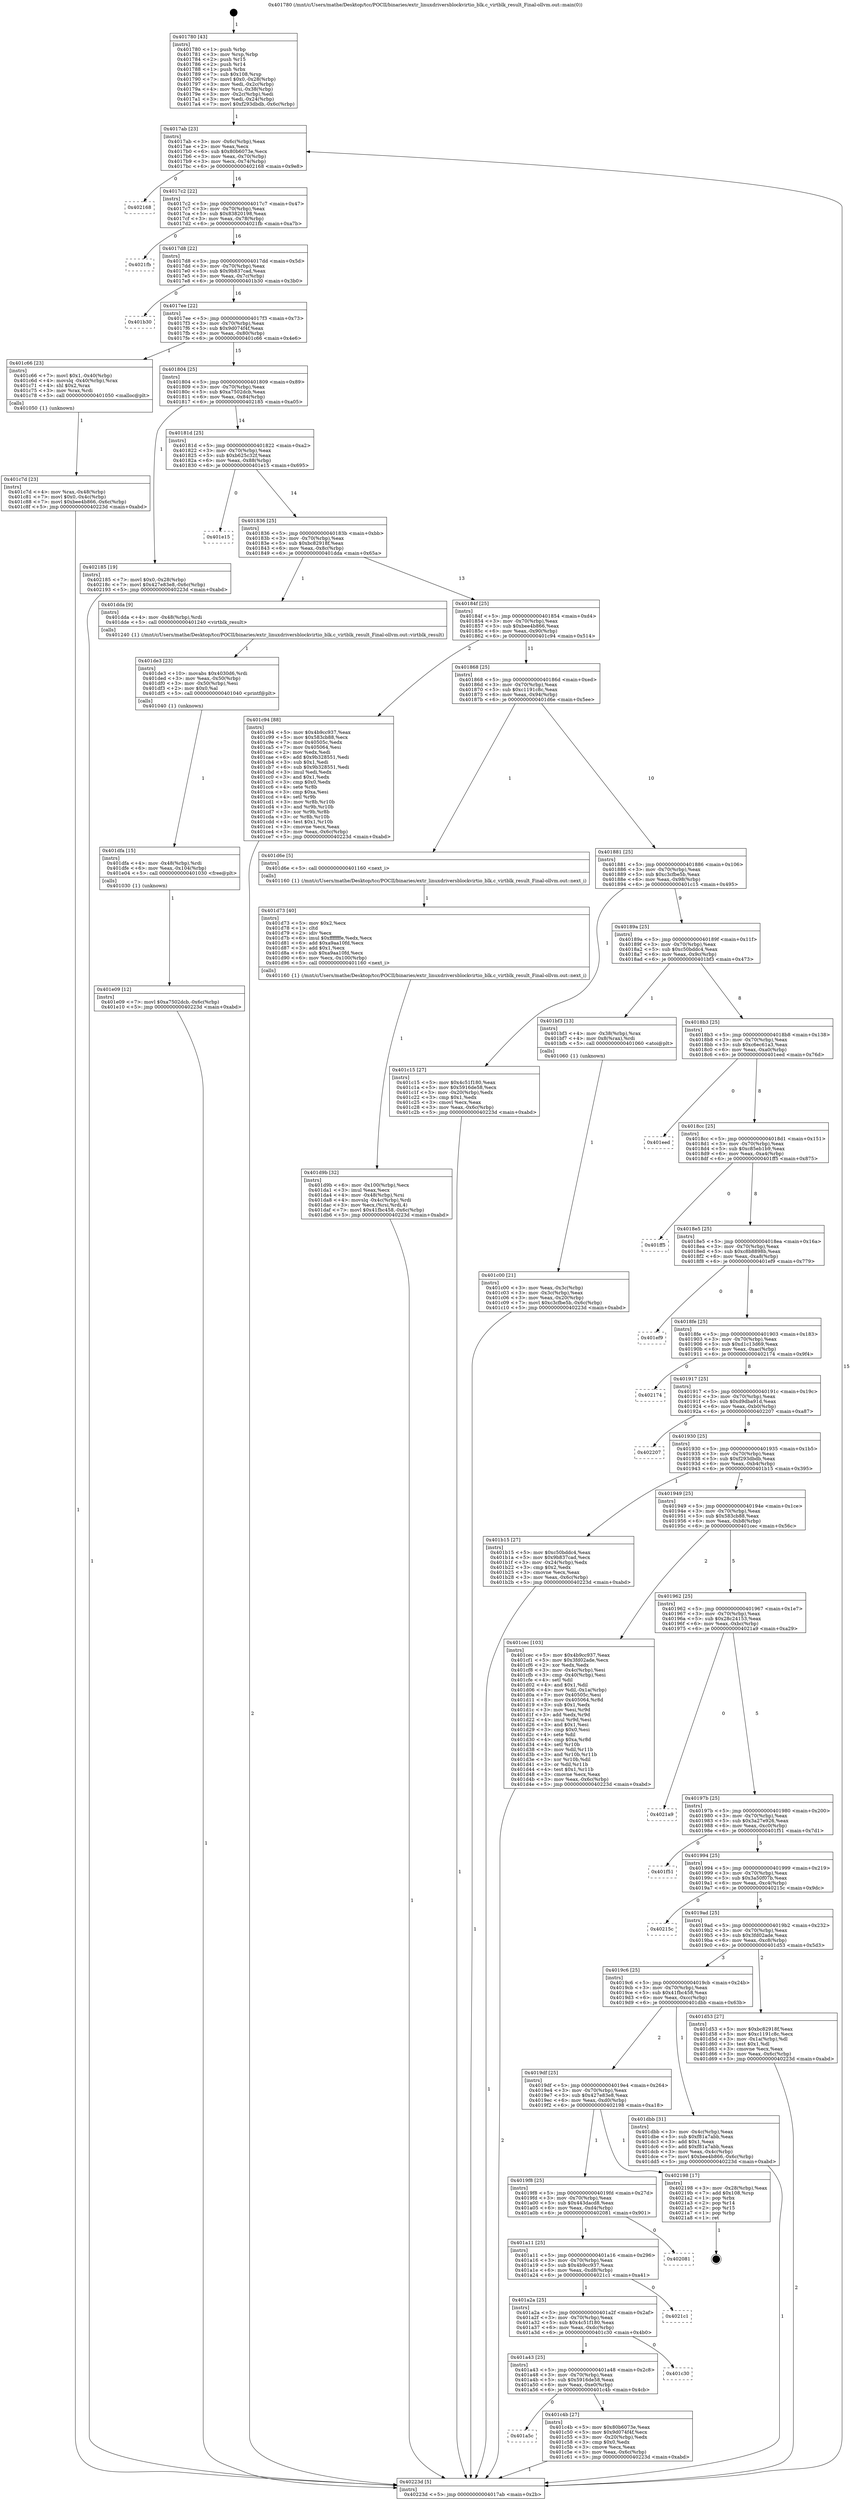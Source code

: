 digraph "0x401780" {
  label = "0x401780 (/mnt/c/Users/mathe/Desktop/tcc/POCII/binaries/extr_linuxdriversblockvirtio_blk.c_virtblk_result_Final-ollvm.out::main(0))"
  labelloc = "t"
  node[shape=record]

  Entry [label="",width=0.3,height=0.3,shape=circle,fillcolor=black,style=filled]
  "0x4017ab" [label="{
     0x4017ab [23]\l
     | [instrs]\l
     &nbsp;&nbsp;0x4017ab \<+3\>: mov -0x6c(%rbp),%eax\l
     &nbsp;&nbsp;0x4017ae \<+2\>: mov %eax,%ecx\l
     &nbsp;&nbsp;0x4017b0 \<+6\>: sub $0x80b6073e,%ecx\l
     &nbsp;&nbsp;0x4017b6 \<+3\>: mov %eax,-0x70(%rbp)\l
     &nbsp;&nbsp;0x4017b9 \<+3\>: mov %ecx,-0x74(%rbp)\l
     &nbsp;&nbsp;0x4017bc \<+6\>: je 0000000000402168 \<main+0x9e8\>\l
  }"]
  "0x402168" [label="{
     0x402168\l
  }", style=dashed]
  "0x4017c2" [label="{
     0x4017c2 [22]\l
     | [instrs]\l
     &nbsp;&nbsp;0x4017c2 \<+5\>: jmp 00000000004017c7 \<main+0x47\>\l
     &nbsp;&nbsp;0x4017c7 \<+3\>: mov -0x70(%rbp),%eax\l
     &nbsp;&nbsp;0x4017ca \<+5\>: sub $0x83820198,%eax\l
     &nbsp;&nbsp;0x4017cf \<+3\>: mov %eax,-0x78(%rbp)\l
     &nbsp;&nbsp;0x4017d2 \<+6\>: je 00000000004021fb \<main+0xa7b\>\l
  }"]
  Exit [label="",width=0.3,height=0.3,shape=circle,fillcolor=black,style=filled,peripheries=2]
  "0x4021fb" [label="{
     0x4021fb\l
  }", style=dashed]
  "0x4017d8" [label="{
     0x4017d8 [22]\l
     | [instrs]\l
     &nbsp;&nbsp;0x4017d8 \<+5\>: jmp 00000000004017dd \<main+0x5d\>\l
     &nbsp;&nbsp;0x4017dd \<+3\>: mov -0x70(%rbp),%eax\l
     &nbsp;&nbsp;0x4017e0 \<+5\>: sub $0x9b837cad,%eax\l
     &nbsp;&nbsp;0x4017e5 \<+3\>: mov %eax,-0x7c(%rbp)\l
     &nbsp;&nbsp;0x4017e8 \<+6\>: je 0000000000401b30 \<main+0x3b0\>\l
  }"]
  "0x401e09" [label="{
     0x401e09 [12]\l
     | [instrs]\l
     &nbsp;&nbsp;0x401e09 \<+7\>: movl $0xa7502dcb,-0x6c(%rbp)\l
     &nbsp;&nbsp;0x401e10 \<+5\>: jmp 000000000040223d \<main+0xabd\>\l
  }"]
  "0x401b30" [label="{
     0x401b30\l
  }", style=dashed]
  "0x4017ee" [label="{
     0x4017ee [22]\l
     | [instrs]\l
     &nbsp;&nbsp;0x4017ee \<+5\>: jmp 00000000004017f3 \<main+0x73\>\l
     &nbsp;&nbsp;0x4017f3 \<+3\>: mov -0x70(%rbp),%eax\l
     &nbsp;&nbsp;0x4017f6 \<+5\>: sub $0x9d074f4f,%eax\l
     &nbsp;&nbsp;0x4017fb \<+3\>: mov %eax,-0x80(%rbp)\l
     &nbsp;&nbsp;0x4017fe \<+6\>: je 0000000000401c66 \<main+0x4e6\>\l
  }"]
  "0x401dfa" [label="{
     0x401dfa [15]\l
     | [instrs]\l
     &nbsp;&nbsp;0x401dfa \<+4\>: mov -0x48(%rbp),%rdi\l
     &nbsp;&nbsp;0x401dfe \<+6\>: mov %eax,-0x104(%rbp)\l
     &nbsp;&nbsp;0x401e04 \<+5\>: call 0000000000401030 \<free@plt\>\l
     | [calls]\l
     &nbsp;&nbsp;0x401030 \{1\} (unknown)\l
  }"]
  "0x401c66" [label="{
     0x401c66 [23]\l
     | [instrs]\l
     &nbsp;&nbsp;0x401c66 \<+7\>: movl $0x1,-0x40(%rbp)\l
     &nbsp;&nbsp;0x401c6d \<+4\>: movslq -0x40(%rbp),%rax\l
     &nbsp;&nbsp;0x401c71 \<+4\>: shl $0x2,%rax\l
     &nbsp;&nbsp;0x401c75 \<+3\>: mov %rax,%rdi\l
     &nbsp;&nbsp;0x401c78 \<+5\>: call 0000000000401050 \<malloc@plt\>\l
     | [calls]\l
     &nbsp;&nbsp;0x401050 \{1\} (unknown)\l
  }"]
  "0x401804" [label="{
     0x401804 [25]\l
     | [instrs]\l
     &nbsp;&nbsp;0x401804 \<+5\>: jmp 0000000000401809 \<main+0x89\>\l
     &nbsp;&nbsp;0x401809 \<+3\>: mov -0x70(%rbp),%eax\l
     &nbsp;&nbsp;0x40180c \<+5\>: sub $0xa7502dcb,%eax\l
     &nbsp;&nbsp;0x401811 \<+6\>: mov %eax,-0x84(%rbp)\l
     &nbsp;&nbsp;0x401817 \<+6\>: je 0000000000402185 \<main+0xa05\>\l
  }"]
  "0x401de3" [label="{
     0x401de3 [23]\l
     | [instrs]\l
     &nbsp;&nbsp;0x401de3 \<+10\>: movabs $0x4030d6,%rdi\l
     &nbsp;&nbsp;0x401ded \<+3\>: mov %eax,-0x50(%rbp)\l
     &nbsp;&nbsp;0x401df0 \<+3\>: mov -0x50(%rbp),%esi\l
     &nbsp;&nbsp;0x401df3 \<+2\>: mov $0x0,%al\l
     &nbsp;&nbsp;0x401df5 \<+5\>: call 0000000000401040 \<printf@plt\>\l
     | [calls]\l
     &nbsp;&nbsp;0x401040 \{1\} (unknown)\l
  }"]
  "0x402185" [label="{
     0x402185 [19]\l
     | [instrs]\l
     &nbsp;&nbsp;0x402185 \<+7\>: movl $0x0,-0x28(%rbp)\l
     &nbsp;&nbsp;0x40218c \<+7\>: movl $0x427e83e8,-0x6c(%rbp)\l
     &nbsp;&nbsp;0x402193 \<+5\>: jmp 000000000040223d \<main+0xabd\>\l
  }"]
  "0x40181d" [label="{
     0x40181d [25]\l
     | [instrs]\l
     &nbsp;&nbsp;0x40181d \<+5\>: jmp 0000000000401822 \<main+0xa2\>\l
     &nbsp;&nbsp;0x401822 \<+3\>: mov -0x70(%rbp),%eax\l
     &nbsp;&nbsp;0x401825 \<+5\>: sub $0xb625c32f,%eax\l
     &nbsp;&nbsp;0x40182a \<+6\>: mov %eax,-0x88(%rbp)\l
     &nbsp;&nbsp;0x401830 \<+6\>: je 0000000000401e15 \<main+0x695\>\l
  }"]
  "0x401d9b" [label="{
     0x401d9b [32]\l
     | [instrs]\l
     &nbsp;&nbsp;0x401d9b \<+6\>: mov -0x100(%rbp),%ecx\l
     &nbsp;&nbsp;0x401da1 \<+3\>: imul %eax,%ecx\l
     &nbsp;&nbsp;0x401da4 \<+4\>: mov -0x48(%rbp),%rsi\l
     &nbsp;&nbsp;0x401da8 \<+4\>: movslq -0x4c(%rbp),%rdi\l
     &nbsp;&nbsp;0x401dac \<+3\>: mov %ecx,(%rsi,%rdi,4)\l
     &nbsp;&nbsp;0x401daf \<+7\>: movl $0x41fbc458,-0x6c(%rbp)\l
     &nbsp;&nbsp;0x401db6 \<+5\>: jmp 000000000040223d \<main+0xabd\>\l
  }"]
  "0x401e15" [label="{
     0x401e15\l
  }", style=dashed]
  "0x401836" [label="{
     0x401836 [25]\l
     | [instrs]\l
     &nbsp;&nbsp;0x401836 \<+5\>: jmp 000000000040183b \<main+0xbb\>\l
     &nbsp;&nbsp;0x40183b \<+3\>: mov -0x70(%rbp),%eax\l
     &nbsp;&nbsp;0x40183e \<+5\>: sub $0xbc82918f,%eax\l
     &nbsp;&nbsp;0x401843 \<+6\>: mov %eax,-0x8c(%rbp)\l
     &nbsp;&nbsp;0x401849 \<+6\>: je 0000000000401dda \<main+0x65a\>\l
  }"]
  "0x401d73" [label="{
     0x401d73 [40]\l
     | [instrs]\l
     &nbsp;&nbsp;0x401d73 \<+5\>: mov $0x2,%ecx\l
     &nbsp;&nbsp;0x401d78 \<+1\>: cltd\l
     &nbsp;&nbsp;0x401d79 \<+2\>: idiv %ecx\l
     &nbsp;&nbsp;0x401d7b \<+6\>: imul $0xfffffffe,%edx,%ecx\l
     &nbsp;&nbsp;0x401d81 \<+6\>: add $0xa9aa10fd,%ecx\l
     &nbsp;&nbsp;0x401d87 \<+3\>: add $0x1,%ecx\l
     &nbsp;&nbsp;0x401d8a \<+6\>: sub $0xa9aa10fd,%ecx\l
     &nbsp;&nbsp;0x401d90 \<+6\>: mov %ecx,-0x100(%rbp)\l
     &nbsp;&nbsp;0x401d96 \<+5\>: call 0000000000401160 \<next_i\>\l
     | [calls]\l
     &nbsp;&nbsp;0x401160 \{1\} (/mnt/c/Users/mathe/Desktop/tcc/POCII/binaries/extr_linuxdriversblockvirtio_blk.c_virtblk_result_Final-ollvm.out::next_i)\l
  }"]
  "0x401dda" [label="{
     0x401dda [9]\l
     | [instrs]\l
     &nbsp;&nbsp;0x401dda \<+4\>: mov -0x48(%rbp),%rdi\l
     &nbsp;&nbsp;0x401dde \<+5\>: call 0000000000401240 \<virtblk_result\>\l
     | [calls]\l
     &nbsp;&nbsp;0x401240 \{1\} (/mnt/c/Users/mathe/Desktop/tcc/POCII/binaries/extr_linuxdriversblockvirtio_blk.c_virtblk_result_Final-ollvm.out::virtblk_result)\l
  }"]
  "0x40184f" [label="{
     0x40184f [25]\l
     | [instrs]\l
     &nbsp;&nbsp;0x40184f \<+5\>: jmp 0000000000401854 \<main+0xd4\>\l
     &nbsp;&nbsp;0x401854 \<+3\>: mov -0x70(%rbp),%eax\l
     &nbsp;&nbsp;0x401857 \<+5\>: sub $0xbee4b866,%eax\l
     &nbsp;&nbsp;0x40185c \<+6\>: mov %eax,-0x90(%rbp)\l
     &nbsp;&nbsp;0x401862 \<+6\>: je 0000000000401c94 \<main+0x514\>\l
  }"]
  "0x401c7d" [label="{
     0x401c7d [23]\l
     | [instrs]\l
     &nbsp;&nbsp;0x401c7d \<+4\>: mov %rax,-0x48(%rbp)\l
     &nbsp;&nbsp;0x401c81 \<+7\>: movl $0x0,-0x4c(%rbp)\l
     &nbsp;&nbsp;0x401c88 \<+7\>: movl $0xbee4b866,-0x6c(%rbp)\l
     &nbsp;&nbsp;0x401c8f \<+5\>: jmp 000000000040223d \<main+0xabd\>\l
  }"]
  "0x401c94" [label="{
     0x401c94 [88]\l
     | [instrs]\l
     &nbsp;&nbsp;0x401c94 \<+5\>: mov $0x4b9cc937,%eax\l
     &nbsp;&nbsp;0x401c99 \<+5\>: mov $0x583cb88,%ecx\l
     &nbsp;&nbsp;0x401c9e \<+7\>: mov 0x40505c,%edx\l
     &nbsp;&nbsp;0x401ca5 \<+7\>: mov 0x405064,%esi\l
     &nbsp;&nbsp;0x401cac \<+2\>: mov %edx,%edi\l
     &nbsp;&nbsp;0x401cae \<+6\>: add $0x9b328551,%edi\l
     &nbsp;&nbsp;0x401cb4 \<+3\>: sub $0x1,%edi\l
     &nbsp;&nbsp;0x401cb7 \<+6\>: sub $0x9b328551,%edi\l
     &nbsp;&nbsp;0x401cbd \<+3\>: imul %edi,%edx\l
     &nbsp;&nbsp;0x401cc0 \<+3\>: and $0x1,%edx\l
     &nbsp;&nbsp;0x401cc3 \<+3\>: cmp $0x0,%edx\l
     &nbsp;&nbsp;0x401cc6 \<+4\>: sete %r8b\l
     &nbsp;&nbsp;0x401cca \<+3\>: cmp $0xa,%esi\l
     &nbsp;&nbsp;0x401ccd \<+4\>: setl %r9b\l
     &nbsp;&nbsp;0x401cd1 \<+3\>: mov %r8b,%r10b\l
     &nbsp;&nbsp;0x401cd4 \<+3\>: and %r9b,%r10b\l
     &nbsp;&nbsp;0x401cd7 \<+3\>: xor %r9b,%r8b\l
     &nbsp;&nbsp;0x401cda \<+3\>: or %r8b,%r10b\l
     &nbsp;&nbsp;0x401cdd \<+4\>: test $0x1,%r10b\l
     &nbsp;&nbsp;0x401ce1 \<+3\>: cmovne %ecx,%eax\l
     &nbsp;&nbsp;0x401ce4 \<+3\>: mov %eax,-0x6c(%rbp)\l
     &nbsp;&nbsp;0x401ce7 \<+5\>: jmp 000000000040223d \<main+0xabd\>\l
  }"]
  "0x401868" [label="{
     0x401868 [25]\l
     | [instrs]\l
     &nbsp;&nbsp;0x401868 \<+5\>: jmp 000000000040186d \<main+0xed\>\l
     &nbsp;&nbsp;0x40186d \<+3\>: mov -0x70(%rbp),%eax\l
     &nbsp;&nbsp;0x401870 \<+5\>: sub $0xc1191c8c,%eax\l
     &nbsp;&nbsp;0x401875 \<+6\>: mov %eax,-0x94(%rbp)\l
     &nbsp;&nbsp;0x40187b \<+6\>: je 0000000000401d6e \<main+0x5ee\>\l
  }"]
  "0x401a5c" [label="{
     0x401a5c\l
  }", style=dashed]
  "0x401d6e" [label="{
     0x401d6e [5]\l
     | [instrs]\l
     &nbsp;&nbsp;0x401d6e \<+5\>: call 0000000000401160 \<next_i\>\l
     | [calls]\l
     &nbsp;&nbsp;0x401160 \{1\} (/mnt/c/Users/mathe/Desktop/tcc/POCII/binaries/extr_linuxdriversblockvirtio_blk.c_virtblk_result_Final-ollvm.out::next_i)\l
  }"]
  "0x401881" [label="{
     0x401881 [25]\l
     | [instrs]\l
     &nbsp;&nbsp;0x401881 \<+5\>: jmp 0000000000401886 \<main+0x106\>\l
     &nbsp;&nbsp;0x401886 \<+3\>: mov -0x70(%rbp),%eax\l
     &nbsp;&nbsp;0x401889 \<+5\>: sub $0xc3cfbe5b,%eax\l
     &nbsp;&nbsp;0x40188e \<+6\>: mov %eax,-0x98(%rbp)\l
     &nbsp;&nbsp;0x401894 \<+6\>: je 0000000000401c15 \<main+0x495\>\l
  }"]
  "0x401c4b" [label="{
     0x401c4b [27]\l
     | [instrs]\l
     &nbsp;&nbsp;0x401c4b \<+5\>: mov $0x80b6073e,%eax\l
     &nbsp;&nbsp;0x401c50 \<+5\>: mov $0x9d074f4f,%ecx\l
     &nbsp;&nbsp;0x401c55 \<+3\>: mov -0x20(%rbp),%edx\l
     &nbsp;&nbsp;0x401c58 \<+3\>: cmp $0x0,%edx\l
     &nbsp;&nbsp;0x401c5b \<+3\>: cmove %ecx,%eax\l
     &nbsp;&nbsp;0x401c5e \<+3\>: mov %eax,-0x6c(%rbp)\l
     &nbsp;&nbsp;0x401c61 \<+5\>: jmp 000000000040223d \<main+0xabd\>\l
  }"]
  "0x401c15" [label="{
     0x401c15 [27]\l
     | [instrs]\l
     &nbsp;&nbsp;0x401c15 \<+5\>: mov $0x4c51f180,%eax\l
     &nbsp;&nbsp;0x401c1a \<+5\>: mov $0x5916de58,%ecx\l
     &nbsp;&nbsp;0x401c1f \<+3\>: mov -0x20(%rbp),%edx\l
     &nbsp;&nbsp;0x401c22 \<+3\>: cmp $0x1,%edx\l
     &nbsp;&nbsp;0x401c25 \<+3\>: cmovl %ecx,%eax\l
     &nbsp;&nbsp;0x401c28 \<+3\>: mov %eax,-0x6c(%rbp)\l
     &nbsp;&nbsp;0x401c2b \<+5\>: jmp 000000000040223d \<main+0xabd\>\l
  }"]
  "0x40189a" [label="{
     0x40189a [25]\l
     | [instrs]\l
     &nbsp;&nbsp;0x40189a \<+5\>: jmp 000000000040189f \<main+0x11f\>\l
     &nbsp;&nbsp;0x40189f \<+3\>: mov -0x70(%rbp),%eax\l
     &nbsp;&nbsp;0x4018a2 \<+5\>: sub $0xc50bddc4,%eax\l
     &nbsp;&nbsp;0x4018a7 \<+6\>: mov %eax,-0x9c(%rbp)\l
     &nbsp;&nbsp;0x4018ad \<+6\>: je 0000000000401bf3 \<main+0x473\>\l
  }"]
  "0x401a43" [label="{
     0x401a43 [25]\l
     | [instrs]\l
     &nbsp;&nbsp;0x401a43 \<+5\>: jmp 0000000000401a48 \<main+0x2c8\>\l
     &nbsp;&nbsp;0x401a48 \<+3\>: mov -0x70(%rbp),%eax\l
     &nbsp;&nbsp;0x401a4b \<+5\>: sub $0x5916de58,%eax\l
     &nbsp;&nbsp;0x401a50 \<+6\>: mov %eax,-0xe0(%rbp)\l
     &nbsp;&nbsp;0x401a56 \<+6\>: je 0000000000401c4b \<main+0x4cb\>\l
  }"]
  "0x401bf3" [label="{
     0x401bf3 [13]\l
     | [instrs]\l
     &nbsp;&nbsp;0x401bf3 \<+4\>: mov -0x38(%rbp),%rax\l
     &nbsp;&nbsp;0x401bf7 \<+4\>: mov 0x8(%rax),%rdi\l
     &nbsp;&nbsp;0x401bfb \<+5\>: call 0000000000401060 \<atoi@plt\>\l
     | [calls]\l
     &nbsp;&nbsp;0x401060 \{1\} (unknown)\l
  }"]
  "0x4018b3" [label="{
     0x4018b3 [25]\l
     | [instrs]\l
     &nbsp;&nbsp;0x4018b3 \<+5\>: jmp 00000000004018b8 \<main+0x138\>\l
     &nbsp;&nbsp;0x4018b8 \<+3\>: mov -0x70(%rbp),%eax\l
     &nbsp;&nbsp;0x4018bb \<+5\>: sub $0xc6ec61a3,%eax\l
     &nbsp;&nbsp;0x4018c0 \<+6\>: mov %eax,-0xa0(%rbp)\l
     &nbsp;&nbsp;0x4018c6 \<+6\>: je 0000000000401eed \<main+0x76d\>\l
  }"]
  "0x401c30" [label="{
     0x401c30\l
  }", style=dashed]
  "0x401eed" [label="{
     0x401eed\l
  }", style=dashed]
  "0x4018cc" [label="{
     0x4018cc [25]\l
     | [instrs]\l
     &nbsp;&nbsp;0x4018cc \<+5\>: jmp 00000000004018d1 \<main+0x151\>\l
     &nbsp;&nbsp;0x4018d1 \<+3\>: mov -0x70(%rbp),%eax\l
     &nbsp;&nbsp;0x4018d4 \<+5\>: sub $0xc85eb1b9,%eax\l
     &nbsp;&nbsp;0x4018d9 \<+6\>: mov %eax,-0xa4(%rbp)\l
     &nbsp;&nbsp;0x4018df \<+6\>: je 0000000000401ff5 \<main+0x875\>\l
  }"]
  "0x401a2a" [label="{
     0x401a2a [25]\l
     | [instrs]\l
     &nbsp;&nbsp;0x401a2a \<+5\>: jmp 0000000000401a2f \<main+0x2af\>\l
     &nbsp;&nbsp;0x401a2f \<+3\>: mov -0x70(%rbp),%eax\l
     &nbsp;&nbsp;0x401a32 \<+5\>: sub $0x4c51f180,%eax\l
     &nbsp;&nbsp;0x401a37 \<+6\>: mov %eax,-0xdc(%rbp)\l
     &nbsp;&nbsp;0x401a3d \<+6\>: je 0000000000401c30 \<main+0x4b0\>\l
  }"]
  "0x401ff5" [label="{
     0x401ff5\l
  }", style=dashed]
  "0x4018e5" [label="{
     0x4018e5 [25]\l
     | [instrs]\l
     &nbsp;&nbsp;0x4018e5 \<+5\>: jmp 00000000004018ea \<main+0x16a\>\l
     &nbsp;&nbsp;0x4018ea \<+3\>: mov -0x70(%rbp),%eax\l
     &nbsp;&nbsp;0x4018ed \<+5\>: sub $0xc8b8898b,%eax\l
     &nbsp;&nbsp;0x4018f2 \<+6\>: mov %eax,-0xa8(%rbp)\l
     &nbsp;&nbsp;0x4018f8 \<+6\>: je 0000000000401ef9 \<main+0x779\>\l
  }"]
  "0x4021c1" [label="{
     0x4021c1\l
  }", style=dashed]
  "0x401ef9" [label="{
     0x401ef9\l
  }", style=dashed]
  "0x4018fe" [label="{
     0x4018fe [25]\l
     | [instrs]\l
     &nbsp;&nbsp;0x4018fe \<+5\>: jmp 0000000000401903 \<main+0x183\>\l
     &nbsp;&nbsp;0x401903 \<+3\>: mov -0x70(%rbp),%eax\l
     &nbsp;&nbsp;0x401906 \<+5\>: sub $0xd1c13d69,%eax\l
     &nbsp;&nbsp;0x40190b \<+6\>: mov %eax,-0xac(%rbp)\l
     &nbsp;&nbsp;0x401911 \<+6\>: je 0000000000402174 \<main+0x9f4\>\l
  }"]
  "0x401a11" [label="{
     0x401a11 [25]\l
     | [instrs]\l
     &nbsp;&nbsp;0x401a11 \<+5\>: jmp 0000000000401a16 \<main+0x296\>\l
     &nbsp;&nbsp;0x401a16 \<+3\>: mov -0x70(%rbp),%eax\l
     &nbsp;&nbsp;0x401a19 \<+5\>: sub $0x4b9cc937,%eax\l
     &nbsp;&nbsp;0x401a1e \<+6\>: mov %eax,-0xd8(%rbp)\l
     &nbsp;&nbsp;0x401a24 \<+6\>: je 00000000004021c1 \<main+0xa41\>\l
  }"]
  "0x402174" [label="{
     0x402174\l
  }", style=dashed]
  "0x401917" [label="{
     0x401917 [25]\l
     | [instrs]\l
     &nbsp;&nbsp;0x401917 \<+5\>: jmp 000000000040191c \<main+0x19c\>\l
     &nbsp;&nbsp;0x40191c \<+3\>: mov -0x70(%rbp),%eax\l
     &nbsp;&nbsp;0x40191f \<+5\>: sub $0xd9dba91d,%eax\l
     &nbsp;&nbsp;0x401924 \<+6\>: mov %eax,-0xb0(%rbp)\l
     &nbsp;&nbsp;0x40192a \<+6\>: je 0000000000402207 \<main+0xa87\>\l
  }"]
  "0x402081" [label="{
     0x402081\l
  }", style=dashed]
  "0x402207" [label="{
     0x402207\l
  }", style=dashed]
  "0x401930" [label="{
     0x401930 [25]\l
     | [instrs]\l
     &nbsp;&nbsp;0x401930 \<+5\>: jmp 0000000000401935 \<main+0x1b5\>\l
     &nbsp;&nbsp;0x401935 \<+3\>: mov -0x70(%rbp),%eax\l
     &nbsp;&nbsp;0x401938 \<+5\>: sub $0xf293dbdb,%eax\l
     &nbsp;&nbsp;0x40193d \<+6\>: mov %eax,-0xb4(%rbp)\l
     &nbsp;&nbsp;0x401943 \<+6\>: je 0000000000401b15 \<main+0x395\>\l
  }"]
  "0x4019f8" [label="{
     0x4019f8 [25]\l
     | [instrs]\l
     &nbsp;&nbsp;0x4019f8 \<+5\>: jmp 00000000004019fd \<main+0x27d\>\l
     &nbsp;&nbsp;0x4019fd \<+3\>: mov -0x70(%rbp),%eax\l
     &nbsp;&nbsp;0x401a00 \<+5\>: sub $0x443dacd8,%eax\l
     &nbsp;&nbsp;0x401a05 \<+6\>: mov %eax,-0xd4(%rbp)\l
     &nbsp;&nbsp;0x401a0b \<+6\>: je 0000000000402081 \<main+0x901\>\l
  }"]
  "0x401b15" [label="{
     0x401b15 [27]\l
     | [instrs]\l
     &nbsp;&nbsp;0x401b15 \<+5\>: mov $0xc50bddc4,%eax\l
     &nbsp;&nbsp;0x401b1a \<+5\>: mov $0x9b837cad,%ecx\l
     &nbsp;&nbsp;0x401b1f \<+3\>: mov -0x24(%rbp),%edx\l
     &nbsp;&nbsp;0x401b22 \<+3\>: cmp $0x2,%edx\l
     &nbsp;&nbsp;0x401b25 \<+3\>: cmovne %ecx,%eax\l
     &nbsp;&nbsp;0x401b28 \<+3\>: mov %eax,-0x6c(%rbp)\l
     &nbsp;&nbsp;0x401b2b \<+5\>: jmp 000000000040223d \<main+0xabd\>\l
  }"]
  "0x401949" [label="{
     0x401949 [25]\l
     | [instrs]\l
     &nbsp;&nbsp;0x401949 \<+5\>: jmp 000000000040194e \<main+0x1ce\>\l
     &nbsp;&nbsp;0x40194e \<+3\>: mov -0x70(%rbp),%eax\l
     &nbsp;&nbsp;0x401951 \<+5\>: sub $0x583cb88,%eax\l
     &nbsp;&nbsp;0x401956 \<+6\>: mov %eax,-0xb8(%rbp)\l
     &nbsp;&nbsp;0x40195c \<+6\>: je 0000000000401cec \<main+0x56c\>\l
  }"]
  "0x40223d" [label="{
     0x40223d [5]\l
     | [instrs]\l
     &nbsp;&nbsp;0x40223d \<+5\>: jmp 00000000004017ab \<main+0x2b\>\l
  }"]
  "0x401780" [label="{
     0x401780 [43]\l
     | [instrs]\l
     &nbsp;&nbsp;0x401780 \<+1\>: push %rbp\l
     &nbsp;&nbsp;0x401781 \<+3\>: mov %rsp,%rbp\l
     &nbsp;&nbsp;0x401784 \<+2\>: push %r15\l
     &nbsp;&nbsp;0x401786 \<+2\>: push %r14\l
     &nbsp;&nbsp;0x401788 \<+1\>: push %rbx\l
     &nbsp;&nbsp;0x401789 \<+7\>: sub $0x108,%rsp\l
     &nbsp;&nbsp;0x401790 \<+7\>: movl $0x0,-0x28(%rbp)\l
     &nbsp;&nbsp;0x401797 \<+3\>: mov %edi,-0x2c(%rbp)\l
     &nbsp;&nbsp;0x40179a \<+4\>: mov %rsi,-0x38(%rbp)\l
     &nbsp;&nbsp;0x40179e \<+3\>: mov -0x2c(%rbp),%edi\l
     &nbsp;&nbsp;0x4017a1 \<+3\>: mov %edi,-0x24(%rbp)\l
     &nbsp;&nbsp;0x4017a4 \<+7\>: movl $0xf293dbdb,-0x6c(%rbp)\l
  }"]
  "0x401c00" [label="{
     0x401c00 [21]\l
     | [instrs]\l
     &nbsp;&nbsp;0x401c00 \<+3\>: mov %eax,-0x3c(%rbp)\l
     &nbsp;&nbsp;0x401c03 \<+3\>: mov -0x3c(%rbp),%eax\l
     &nbsp;&nbsp;0x401c06 \<+3\>: mov %eax,-0x20(%rbp)\l
     &nbsp;&nbsp;0x401c09 \<+7\>: movl $0xc3cfbe5b,-0x6c(%rbp)\l
     &nbsp;&nbsp;0x401c10 \<+5\>: jmp 000000000040223d \<main+0xabd\>\l
  }"]
  "0x402198" [label="{
     0x402198 [17]\l
     | [instrs]\l
     &nbsp;&nbsp;0x402198 \<+3\>: mov -0x28(%rbp),%eax\l
     &nbsp;&nbsp;0x40219b \<+7\>: add $0x108,%rsp\l
     &nbsp;&nbsp;0x4021a2 \<+1\>: pop %rbx\l
     &nbsp;&nbsp;0x4021a3 \<+2\>: pop %r14\l
     &nbsp;&nbsp;0x4021a5 \<+2\>: pop %r15\l
     &nbsp;&nbsp;0x4021a7 \<+1\>: pop %rbp\l
     &nbsp;&nbsp;0x4021a8 \<+1\>: ret\l
  }"]
  "0x401cec" [label="{
     0x401cec [103]\l
     | [instrs]\l
     &nbsp;&nbsp;0x401cec \<+5\>: mov $0x4b9cc937,%eax\l
     &nbsp;&nbsp;0x401cf1 \<+5\>: mov $0x3fd02ade,%ecx\l
     &nbsp;&nbsp;0x401cf6 \<+2\>: xor %edx,%edx\l
     &nbsp;&nbsp;0x401cf8 \<+3\>: mov -0x4c(%rbp),%esi\l
     &nbsp;&nbsp;0x401cfb \<+3\>: cmp -0x40(%rbp),%esi\l
     &nbsp;&nbsp;0x401cfe \<+4\>: setl %dil\l
     &nbsp;&nbsp;0x401d02 \<+4\>: and $0x1,%dil\l
     &nbsp;&nbsp;0x401d06 \<+4\>: mov %dil,-0x1a(%rbp)\l
     &nbsp;&nbsp;0x401d0a \<+7\>: mov 0x40505c,%esi\l
     &nbsp;&nbsp;0x401d11 \<+8\>: mov 0x405064,%r8d\l
     &nbsp;&nbsp;0x401d19 \<+3\>: sub $0x1,%edx\l
     &nbsp;&nbsp;0x401d1c \<+3\>: mov %esi,%r9d\l
     &nbsp;&nbsp;0x401d1f \<+3\>: add %edx,%r9d\l
     &nbsp;&nbsp;0x401d22 \<+4\>: imul %r9d,%esi\l
     &nbsp;&nbsp;0x401d26 \<+3\>: and $0x1,%esi\l
     &nbsp;&nbsp;0x401d29 \<+3\>: cmp $0x0,%esi\l
     &nbsp;&nbsp;0x401d2c \<+4\>: sete %dil\l
     &nbsp;&nbsp;0x401d30 \<+4\>: cmp $0xa,%r8d\l
     &nbsp;&nbsp;0x401d34 \<+4\>: setl %r10b\l
     &nbsp;&nbsp;0x401d38 \<+3\>: mov %dil,%r11b\l
     &nbsp;&nbsp;0x401d3b \<+3\>: and %r10b,%r11b\l
     &nbsp;&nbsp;0x401d3e \<+3\>: xor %r10b,%dil\l
     &nbsp;&nbsp;0x401d41 \<+3\>: or %dil,%r11b\l
     &nbsp;&nbsp;0x401d44 \<+4\>: test $0x1,%r11b\l
     &nbsp;&nbsp;0x401d48 \<+3\>: cmovne %ecx,%eax\l
     &nbsp;&nbsp;0x401d4b \<+3\>: mov %eax,-0x6c(%rbp)\l
     &nbsp;&nbsp;0x401d4e \<+5\>: jmp 000000000040223d \<main+0xabd\>\l
  }"]
  "0x401962" [label="{
     0x401962 [25]\l
     | [instrs]\l
     &nbsp;&nbsp;0x401962 \<+5\>: jmp 0000000000401967 \<main+0x1e7\>\l
     &nbsp;&nbsp;0x401967 \<+3\>: mov -0x70(%rbp),%eax\l
     &nbsp;&nbsp;0x40196a \<+5\>: sub $0x28c24153,%eax\l
     &nbsp;&nbsp;0x40196f \<+6\>: mov %eax,-0xbc(%rbp)\l
     &nbsp;&nbsp;0x401975 \<+6\>: je 00000000004021a9 \<main+0xa29\>\l
  }"]
  "0x4019df" [label="{
     0x4019df [25]\l
     | [instrs]\l
     &nbsp;&nbsp;0x4019df \<+5\>: jmp 00000000004019e4 \<main+0x264\>\l
     &nbsp;&nbsp;0x4019e4 \<+3\>: mov -0x70(%rbp),%eax\l
     &nbsp;&nbsp;0x4019e7 \<+5\>: sub $0x427e83e8,%eax\l
     &nbsp;&nbsp;0x4019ec \<+6\>: mov %eax,-0xd0(%rbp)\l
     &nbsp;&nbsp;0x4019f2 \<+6\>: je 0000000000402198 \<main+0xa18\>\l
  }"]
  "0x4021a9" [label="{
     0x4021a9\l
  }", style=dashed]
  "0x40197b" [label="{
     0x40197b [25]\l
     | [instrs]\l
     &nbsp;&nbsp;0x40197b \<+5\>: jmp 0000000000401980 \<main+0x200\>\l
     &nbsp;&nbsp;0x401980 \<+3\>: mov -0x70(%rbp),%eax\l
     &nbsp;&nbsp;0x401983 \<+5\>: sub $0x3a27e926,%eax\l
     &nbsp;&nbsp;0x401988 \<+6\>: mov %eax,-0xc0(%rbp)\l
     &nbsp;&nbsp;0x40198e \<+6\>: je 0000000000401f51 \<main+0x7d1\>\l
  }"]
  "0x401dbb" [label="{
     0x401dbb [31]\l
     | [instrs]\l
     &nbsp;&nbsp;0x401dbb \<+3\>: mov -0x4c(%rbp),%eax\l
     &nbsp;&nbsp;0x401dbe \<+5\>: sub $0xf81a7abb,%eax\l
     &nbsp;&nbsp;0x401dc3 \<+3\>: add $0x1,%eax\l
     &nbsp;&nbsp;0x401dc6 \<+5\>: add $0xf81a7abb,%eax\l
     &nbsp;&nbsp;0x401dcb \<+3\>: mov %eax,-0x4c(%rbp)\l
     &nbsp;&nbsp;0x401dce \<+7\>: movl $0xbee4b866,-0x6c(%rbp)\l
     &nbsp;&nbsp;0x401dd5 \<+5\>: jmp 000000000040223d \<main+0xabd\>\l
  }"]
  "0x401f51" [label="{
     0x401f51\l
  }", style=dashed]
  "0x401994" [label="{
     0x401994 [25]\l
     | [instrs]\l
     &nbsp;&nbsp;0x401994 \<+5\>: jmp 0000000000401999 \<main+0x219\>\l
     &nbsp;&nbsp;0x401999 \<+3\>: mov -0x70(%rbp),%eax\l
     &nbsp;&nbsp;0x40199c \<+5\>: sub $0x3a50f07b,%eax\l
     &nbsp;&nbsp;0x4019a1 \<+6\>: mov %eax,-0xc4(%rbp)\l
     &nbsp;&nbsp;0x4019a7 \<+6\>: je 000000000040215c \<main+0x9dc\>\l
  }"]
  "0x4019c6" [label="{
     0x4019c6 [25]\l
     | [instrs]\l
     &nbsp;&nbsp;0x4019c6 \<+5\>: jmp 00000000004019cb \<main+0x24b\>\l
     &nbsp;&nbsp;0x4019cb \<+3\>: mov -0x70(%rbp),%eax\l
     &nbsp;&nbsp;0x4019ce \<+5\>: sub $0x41fbc458,%eax\l
     &nbsp;&nbsp;0x4019d3 \<+6\>: mov %eax,-0xcc(%rbp)\l
     &nbsp;&nbsp;0x4019d9 \<+6\>: je 0000000000401dbb \<main+0x63b\>\l
  }"]
  "0x40215c" [label="{
     0x40215c\l
  }", style=dashed]
  "0x4019ad" [label="{
     0x4019ad [25]\l
     | [instrs]\l
     &nbsp;&nbsp;0x4019ad \<+5\>: jmp 00000000004019b2 \<main+0x232\>\l
     &nbsp;&nbsp;0x4019b2 \<+3\>: mov -0x70(%rbp),%eax\l
     &nbsp;&nbsp;0x4019b5 \<+5\>: sub $0x3fd02ade,%eax\l
     &nbsp;&nbsp;0x4019ba \<+6\>: mov %eax,-0xc8(%rbp)\l
     &nbsp;&nbsp;0x4019c0 \<+6\>: je 0000000000401d53 \<main+0x5d3\>\l
  }"]
  "0x401d53" [label="{
     0x401d53 [27]\l
     | [instrs]\l
     &nbsp;&nbsp;0x401d53 \<+5\>: mov $0xbc82918f,%eax\l
     &nbsp;&nbsp;0x401d58 \<+5\>: mov $0xc1191c8c,%ecx\l
     &nbsp;&nbsp;0x401d5d \<+3\>: mov -0x1a(%rbp),%dl\l
     &nbsp;&nbsp;0x401d60 \<+3\>: test $0x1,%dl\l
     &nbsp;&nbsp;0x401d63 \<+3\>: cmovne %ecx,%eax\l
     &nbsp;&nbsp;0x401d66 \<+3\>: mov %eax,-0x6c(%rbp)\l
     &nbsp;&nbsp;0x401d69 \<+5\>: jmp 000000000040223d \<main+0xabd\>\l
  }"]
  Entry -> "0x401780" [label=" 1"]
  "0x4017ab" -> "0x402168" [label=" 0"]
  "0x4017ab" -> "0x4017c2" [label=" 16"]
  "0x402198" -> Exit [label=" 1"]
  "0x4017c2" -> "0x4021fb" [label=" 0"]
  "0x4017c2" -> "0x4017d8" [label=" 16"]
  "0x402185" -> "0x40223d" [label=" 1"]
  "0x4017d8" -> "0x401b30" [label=" 0"]
  "0x4017d8" -> "0x4017ee" [label=" 16"]
  "0x401e09" -> "0x40223d" [label=" 1"]
  "0x4017ee" -> "0x401c66" [label=" 1"]
  "0x4017ee" -> "0x401804" [label=" 15"]
  "0x401dfa" -> "0x401e09" [label=" 1"]
  "0x401804" -> "0x402185" [label=" 1"]
  "0x401804" -> "0x40181d" [label=" 14"]
  "0x401de3" -> "0x401dfa" [label=" 1"]
  "0x40181d" -> "0x401e15" [label=" 0"]
  "0x40181d" -> "0x401836" [label=" 14"]
  "0x401dda" -> "0x401de3" [label=" 1"]
  "0x401836" -> "0x401dda" [label=" 1"]
  "0x401836" -> "0x40184f" [label=" 13"]
  "0x401dbb" -> "0x40223d" [label=" 1"]
  "0x40184f" -> "0x401c94" [label=" 2"]
  "0x40184f" -> "0x401868" [label=" 11"]
  "0x401d9b" -> "0x40223d" [label=" 1"]
  "0x401868" -> "0x401d6e" [label=" 1"]
  "0x401868" -> "0x401881" [label=" 10"]
  "0x401d73" -> "0x401d9b" [label=" 1"]
  "0x401881" -> "0x401c15" [label=" 1"]
  "0x401881" -> "0x40189a" [label=" 9"]
  "0x401d6e" -> "0x401d73" [label=" 1"]
  "0x40189a" -> "0x401bf3" [label=" 1"]
  "0x40189a" -> "0x4018b3" [label=" 8"]
  "0x401cec" -> "0x40223d" [label=" 2"]
  "0x4018b3" -> "0x401eed" [label=" 0"]
  "0x4018b3" -> "0x4018cc" [label=" 8"]
  "0x401c94" -> "0x40223d" [label=" 2"]
  "0x4018cc" -> "0x401ff5" [label=" 0"]
  "0x4018cc" -> "0x4018e5" [label=" 8"]
  "0x401c66" -> "0x401c7d" [label=" 1"]
  "0x4018e5" -> "0x401ef9" [label=" 0"]
  "0x4018e5" -> "0x4018fe" [label=" 8"]
  "0x401c4b" -> "0x40223d" [label=" 1"]
  "0x4018fe" -> "0x402174" [label=" 0"]
  "0x4018fe" -> "0x401917" [label=" 8"]
  "0x401a43" -> "0x401c4b" [label=" 1"]
  "0x401917" -> "0x402207" [label=" 0"]
  "0x401917" -> "0x401930" [label=" 8"]
  "0x401d53" -> "0x40223d" [label=" 2"]
  "0x401930" -> "0x401b15" [label=" 1"]
  "0x401930" -> "0x401949" [label=" 7"]
  "0x401b15" -> "0x40223d" [label=" 1"]
  "0x401780" -> "0x4017ab" [label=" 1"]
  "0x40223d" -> "0x4017ab" [label=" 15"]
  "0x401bf3" -> "0x401c00" [label=" 1"]
  "0x401c00" -> "0x40223d" [label=" 1"]
  "0x401c15" -> "0x40223d" [label=" 1"]
  "0x401a2a" -> "0x401c30" [label=" 0"]
  "0x401949" -> "0x401cec" [label=" 2"]
  "0x401949" -> "0x401962" [label=" 5"]
  "0x401c7d" -> "0x40223d" [label=" 1"]
  "0x401962" -> "0x4021a9" [label=" 0"]
  "0x401962" -> "0x40197b" [label=" 5"]
  "0x401a11" -> "0x4021c1" [label=" 0"]
  "0x40197b" -> "0x401f51" [label=" 0"]
  "0x40197b" -> "0x401994" [label=" 5"]
  "0x401a43" -> "0x401a5c" [label=" 0"]
  "0x401994" -> "0x40215c" [label=" 0"]
  "0x401994" -> "0x4019ad" [label=" 5"]
  "0x4019f8" -> "0x402081" [label=" 0"]
  "0x4019ad" -> "0x401d53" [label=" 2"]
  "0x4019ad" -> "0x4019c6" [label=" 3"]
  "0x4019f8" -> "0x401a11" [label=" 1"]
  "0x4019c6" -> "0x401dbb" [label=" 1"]
  "0x4019c6" -> "0x4019df" [label=" 2"]
  "0x401a11" -> "0x401a2a" [label=" 1"]
  "0x4019df" -> "0x402198" [label=" 1"]
  "0x4019df" -> "0x4019f8" [label=" 1"]
  "0x401a2a" -> "0x401a43" [label=" 1"]
}
